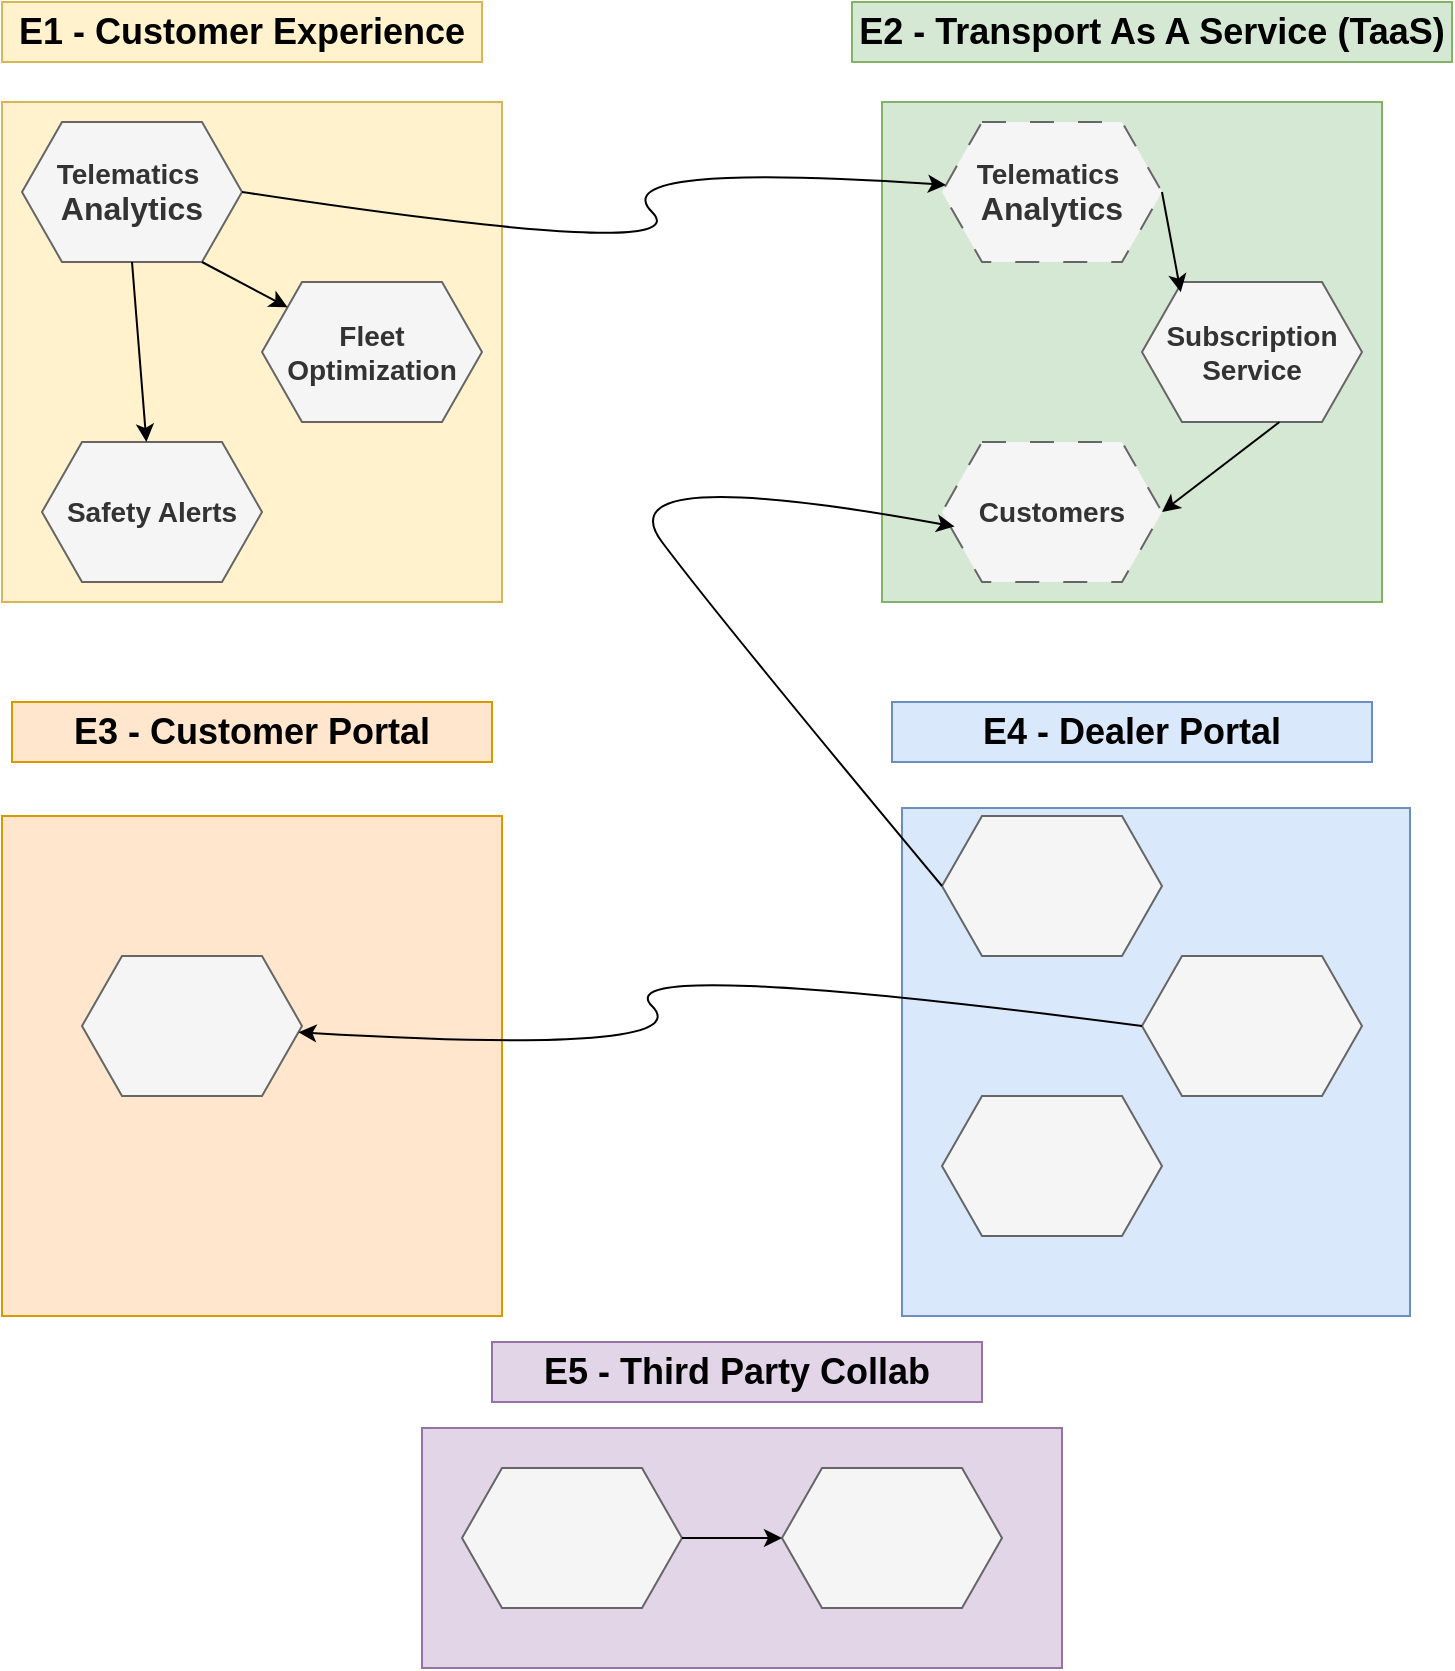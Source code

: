 <mxfile version="24.0.7" type="github">
  <diagram name="Page-1" id="Uu3tPtmgaI5sihdkJMdt">
    <mxGraphModel dx="1002" dy="588" grid="1" gridSize="10" guides="1" tooltips="1" connect="1" arrows="1" fold="1" page="1" pageScale="1" pageWidth="850" pageHeight="1100" math="0" shadow="0">
      <root>
        <mxCell id="0" />
        <mxCell id="1" parent="0" />
        <mxCell id="a_6QB2IHkhixvMgeJ1G--1" value="" style="whiteSpace=wrap;html=1;aspect=fixed;fillColor=#fff2cc;strokeColor=#d6b656;" vertex="1" parent="1">
          <mxGeometry x="100" y="100" width="250" height="250" as="geometry" />
        </mxCell>
        <mxCell id="a_6QB2IHkhixvMgeJ1G--2" value="" style="whiteSpace=wrap;html=1;aspect=fixed;fillColor=#d5e8d4;strokeColor=#82b366;" vertex="1" parent="1">
          <mxGeometry x="540" y="100" width="250" height="250" as="geometry" />
        </mxCell>
        <mxCell id="a_6QB2IHkhixvMgeJ1G--3" value="" style="whiteSpace=wrap;html=1;aspect=fixed;fillColor=#dae8fc;strokeColor=#6c8ebf;" vertex="1" parent="1">
          <mxGeometry x="550" y="453" width="254" height="254" as="geometry" />
        </mxCell>
        <mxCell id="a_6QB2IHkhixvMgeJ1G--4" value="" style="whiteSpace=wrap;html=1;aspect=fixed;fillColor=#ffe6cc;strokeColor=#d79b00;" vertex="1" parent="1">
          <mxGeometry x="100" y="457" width="250" height="250" as="geometry" />
        </mxCell>
        <mxCell id="a_6QB2IHkhixvMgeJ1G--6" value="" style="rounded=0;whiteSpace=wrap;html=1;fillColor=#e1d5e7;strokeColor=#9673a6;" vertex="1" parent="1">
          <mxGeometry x="310" y="763" width="320" height="120" as="geometry" />
        </mxCell>
        <mxCell id="a_6QB2IHkhixvMgeJ1G--7" value="&lt;b&gt;&lt;font style=&quot;font-size: 14px;&quot;&gt;Telematics&amp;nbsp;&lt;/font&gt;&lt;/b&gt;&lt;div&gt;&lt;b&gt;&lt;font size=&quot;3&quot;&gt;Analytics&lt;/font&gt;&lt;/b&gt;&lt;/div&gt;" style="shape=hexagon;perimeter=hexagonPerimeter2;whiteSpace=wrap;html=1;fixedSize=1;fillColor=#f5f5f5;fontColor=#333333;strokeColor=#666666;" vertex="1" parent="1">
          <mxGeometry x="110" y="110" width="110" height="70" as="geometry" />
        </mxCell>
        <mxCell id="a_6QB2IHkhixvMgeJ1G--8" value="&lt;b&gt;&lt;font style=&quot;font-size: 14px;&quot;&gt;Fleet Optimization&lt;/font&gt;&lt;/b&gt;" style="shape=hexagon;perimeter=hexagonPerimeter2;whiteSpace=wrap;html=1;fixedSize=1;fillColor=#f5f5f5;fontColor=#333333;strokeColor=#666666;" vertex="1" parent="1">
          <mxGeometry x="230" y="190" width="110" height="70" as="geometry" />
        </mxCell>
        <mxCell id="a_6QB2IHkhixvMgeJ1G--9" value="&lt;b&gt;&lt;font style=&quot;font-size: 14px;&quot;&gt;Safety Alerts&lt;/font&gt;&lt;/b&gt;" style="shape=hexagon;perimeter=hexagonPerimeter2;whiteSpace=wrap;html=1;fixedSize=1;fillColor=#f5f5f5;fontColor=#333333;strokeColor=#666666;" vertex="1" parent="1">
          <mxGeometry x="120" y="270" width="110" height="70" as="geometry" />
        </mxCell>
        <mxCell id="a_6QB2IHkhixvMgeJ1G--10" value="&lt;b&gt;&lt;font style=&quot;font-size: 14px;&quot;&gt;Subscription Service&lt;/font&gt;&lt;/b&gt;" style="shape=hexagon;perimeter=hexagonPerimeter2;whiteSpace=wrap;html=1;fixedSize=1;fillColor=#f5f5f5;fontColor=#333333;strokeColor=#666666;" vertex="1" parent="1">
          <mxGeometry x="670" y="190" width="110" height="70" as="geometry" />
        </mxCell>
        <mxCell id="a_6QB2IHkhixvMgeJ1G--11" value="&lt;b&gt;&lt;font style=&quot;font-size: 14px;&quot;&gt;Telematics&amp;nbsp;&lt;/font&gt;&lt;/b&gt;&lt;div&gt;&lt;b&gt;&lt;font size=&quot;3&quot;&gt;Analytics&lt;/font&gt;&lt;/b&gt;&lt;/div&gt;" style="shape=hexagon;perimeter=hexagonPerimeter2;whiteSpace=wrap;html=1;fixedSize=1;dashed=1;dashPattern=12 12;fillColor=#f5f5f5;fontColor=#333333;strokeColor=#666666;" vertex="1" parent="1">
          <mxGeometry x="570" y="110" width="110" height="70" as="geometry" />
        </mxCell>
        <mxCell id="a_6QB2IHkhixvMgeJ1G--12" value="&lt;font style=&quot;font-size: 14px;&quot;&gt;&lt;b&gt;Customers&lt;/b&gt;&lt;/font&gt;" style="shape=hexagon;perimeter=hexagonPerimeter2;whiteSpace=wrap;html=1;fixedSize=1;dashed=1;dashPattern=12 12;fillColor=#f5f5f5;fontColor=#333333;strokeColor=#666666;" vertex="1" parent="1">
          <mxGeometry x="570" y="270" width="110" height="70" as="geometry" />
        </mxCell>
        <mxCell id="a_6QB2IHkhixvMgeJ1G--13" value="" style="shape=hexagon;perimeter=hexagonPerimeter2;whiteSpace=wrap;html=1;fixedSize=1;fillColor=#f5f5f5;fontColor=#333333;strokeColor=#666666;" vertex="1" parent="1">
          <mxGeometry x="140" y="527" width="110" height="70" as="geometry" />
        </mxCell>
        <mxCell id="a_6QB2IHkhixvMgeJ1G--14" value="" style="shape=hexagon;perimeter=hexagonPerimeter2;whiteSpace=wrap;html=1;fixedSize=1;fillColor=#f5f5f5;fontColor=#333333;strokeColor=#666666;" vertex="1" parent="1">
          <mxGeometry x="570" y="457" width="110" height="70" as="geometry" />
        </mxCell>
        <mxCell id="a_6QB2IHkhixvMgeJ1G--15" value="" style="shape=hexagon;perimeter=hexagonPerimeter2;whiteSpace=wrap;html=1;fixedSize=1;fillColor=#f5f5f5;fontColor=#333333;strokeColor=#666666;" vertex="1" parent="1">
          <mxGeometry x="670" y="527" width="110" height="70" as="geometry" />
        </mxCell>
        <mxCell id="a_6QB2IHkhixvMgeJ1G--16" value="" style="shape=hexagon;perimeter=hexagonPerimeter2;whiteSpace=wrap;html=1;fixedSize=1;fillColor=#f5f5f5;fontColor=#333333;strokeColor=#666666;" vertex="1" parent="1">
          <mxGeometry x="570" y="597" width="110" height="70" as="geometry" />
        </mxCell>
        <mxCell id="a_6QB2IHkhixvMgeJ1G--17" value="" style="shape=hexagon;perimeter=hexagonPerimeter2;whiteSpace=wrap;html=1;fixedSize=1;fillColor=#f5f5f5;fontColor=#333333;strokeColor=#666666;" vertex="1" parent="1">
          <mxGeometry x="330" y="783" width="110" height="70" as="geometry" />
        </mxCell>
        <mxCell id="a_6QB2IHkhixvMgeJ1G--18" value="" style="shape=hexagon;perimeter=hexagonPerimeter2;whiteSpace=wrap;html=1;fixedSize=1;fillColor=#f5f5f5;fontColor=#333333;strokeColor=#666666;" vertex="1" parent="1">
          <mxGeometry x="490" y="783" width="110" height="70" as="geometry" />
        </mxCell>
        <mxCell id="a_6QB2IHkhixvMgeJ1G--21" value="" style="curved=1;endArrow=classic;html=1;rounded=0;entryX=0.057;entryY=0.604;entryDx=0;entryDy=0;entryPerimeter=0;exitX=0;exitY=0.5;exitDx=0;exitDy=0;" edge="1" parent="1" source="a_6QB2IHkhixvMgeJ1G--14" target="a_6QB2IHkhixvMgeJ1G--12">
          <mxGeometry width="50" height="50" relative="1" as="geometry">
            <mxPoint x="520" y="370" as="sourcePoint" />
            <mxPoint x="450" y="280" as="targetPoint" />
            <Array as="points">
              <mxPoint x="460" y="360" />
              <mxPoint x="400" y="280" />
            </Array>
          </mxGeometry>
        </mxCell>
        <mxCell id="a_6QB2IHkhixvMgeJ1G--22" value="" style="curved=1;endArrow=classic;html=1;rounded=0;exitX=1;exitY=0.5;exitDx=0;exitDy=0;" edge="1" parent="1" source="a_6QB2IHkhixvMgeJ1G--7" target="a_6QB2IHkhixvMgeJ1G--11">
          <mxGeometry width="50" height="50" relative="1" as="geometry">
            <mxPoint x="400" y="180" as="sourcePoint" />
            <mxPoint x="450" y="130" as="targetPoint" />
            <Array as="points">
              <mxPoint x="450" y="180" />
              <mxPoint x="400" y="130" />
            </Array>
          </mxGeometry>
        </mxCell>
        <mxCell id="a_6QB2IHkhixvMgeJ1G--23" value="" style="curved=1;endArrow=classic;html=1;rounded=0;exitX=0;exitY=0.5;exitDx=0;exitDy=0;" edge="1" parent="1" source="a_6QB2IHkhixvMgeJ1G--15" target="a_6QB2IHkhixvMgeJ1G--13">
          <mxGeometry width="50" height="50" relative="1" as="geometry">
            <mxPoint x="450" y="527" as="sourcePoint" />
            <mxPoint x="400" y="577" as="targetPoint" />
            <Array as="points">
              <mxPoint x="400" y="527" />
              <mxPoint x="450" y="577" />
            </Array>
          </mxGeometry>
        </mxCell>
        <mxCell id="a_6QB2IHkhixvMgeJ1G--25" value="" style="endArrow=classic;html=1;rounded=0;exitX=1;exitY=0.5;exitDx=0;exitDy=0;entryX=0;entryY=0.5;entryDx=0;entryDy=0;" edge="1" parent="1" source="a_6QB2IHkhixvMgeJ1G--17" target="a_6QB2IHkhixvMgeJ1G--18">
          <mxGeometry width="50" height="50" relative="1" as="geometry">
            <mxPoint x="400" y="723" as="sourcePoint" />
            <mxPoint x="450" y="673" as="targetPoint" />
          </mxGeometry>
        </mxCell>
        <mxCell id="a_6QB2IHkhixvMgeJ1G--26" value="" style="endArrow=classic;html=1;rounded=0;exitX=0.5;exitY=1;exitDx=0;exitDy=0;" edge="1" parent="1" source="a_6QB2IHkhixvMgeJ1G--7" target="a_6QB2IHkhixvMgeJ1G--9">
          <mxGeometry width="50" height="50" relative="1" as="geometry">
            <mxPoint x="400" y="240" as="sourcePoint" />
            <mxPoint x="450" y="190" as="targetPoint" />
          </mxGeometry>
        </mxCell>
        <mxCell id="a_6QB2IHkhixvMgeJ1G--27" value="" style="endArrow=classic;html=1;rounded=0;exitX=0.818;exitY=1;exitDx=0;exitDy=0;exitPerimeter=0;" edge="1" parent="1" source="a_6QB2IHkhixvMgeJ1G--7" target="a_6QB2IHkhixvMgeJ1G--8">
          <mxGeometry width="50" height="50" relative="1" as="geometry">
            <mxPoint x="175" y="190" as="sourcePoint" />
            <mxPoint x="182" y="280" as="targetPoint" />
          </mxGeometry>
        </mxCell>
        <mxCell id="a_6QB2IHkhixvMgeJ1G--28" value="" style="endArrow=classic;html=1;rounded=0;exitX=1;exitY=0.5;exitDx=0;exitDy=0;entryX=0.176;entryY=0.073;entryDx=0;entryDy=0;entryPerimeter=0;" edge="1" parent="1" source="a_6QB2IHkhixvMgeJ1G--11" target="a_6QB2IHkhixvMgeJ1G--10">
          <mxGeometry width="50" height="50" relative="1" as="geometry">
            <mxPoint x="210" y="190" as="sourcePoint" />
            <mxPoint x="253" y="213" as="targetPoint" />
          </mxGeometry>
        </mxCell>
        <mxCell id="a_6QB2IHkhixvMgeJ1G--29" value="" style="endArrow=classic;html=1;rounded=0;entryX=1;entryY=0.5;entryDx=0;entryDy=0;exitX=0.625;exitY=1;exitDx=0;exitDy=0;" edge="1" parent="1" source="a_6QB2IHkhixvMgeJ1G--10" target="a_6QB2IHkhixvMgeJ1G--12">
          <mxGeometry width="50" height="50" relative="1" as="geometry">
            <mxPoint x="690" y="155" as="sourcePoint" />
            <mxPoint x="699" y="205" as="targetPoint" />
          </mxGeometry>
        </mxCell>
        <mxCell id="a_6QB2IHkhixvMgeJ1G--30" value="&lt;font style=&quot;font-size: 18px;&quot;&gt;&lt;b&gt;E1 - Customer Experience&lt;/b&gt;&lt;/font&gt;" style="text;html=1;align=center;verticalAlign=middle;whiteSpace=wrap;rounded=0;fillColor=#fff2cc;strokeColor=#d6b656;" vertex="1" parent="1">
          <mxGeometry x="100" y="50" width="240" height="30" as="geometry" />
        </mxCell>
        <mxCell id="a_6QB2IHkhixvMgeJ1G--31" value="&lt;font style=&quot;font-size: 18px;&quot;&gt;&lt;b&gt;E2 - Transport As A Service (TaaS)&lt;/b&gt;&lt;/font&gt;" style="text;html=1;align=center;verticalAlign=middle;whiteSpace=wrap;rounded=0;fillColor=#d5e8d4;strokeColor=#82b366;" vertex="1" parent="1">
          <mxGeometry x="525" y="50" width="300" height="30" as="geometry" />
        </mxCell>
        <mxCell id="a_6QB2IHkhixvMgeJ1G--32" value="&lt;font style=&quot;font-size: 18px;&quot;&gt;&lt;b&gt;E3 - Customer Portal&lt;/b&gt;&lt;/font&gt;" style="text;html=1;align=center;verticalAlign=middle;whiteSpace=wrap;rounded=0;fillColor=#ffe6cc;strokeColor=#d79b00;" vertex="1" parent="1">
          <mxGeometry x="105" y="400" width="240" height="30" as="geometry" />
        </mxCell>
        <mxCell id="a_6QB2IHkhixvMgeJ1G--33" value="&lt;font style=&quot;font-size: 18px;&quot;&gt;&lt;b&gt;E4 - Dealer Portal&lt;/b&gt;&lt;/font&gt;" style="text;html=1;align=center;verticalAlign=middle;whiteSpace=wrap;rounded=0;fillColor=#dae8fc;strokeColor=#6c8ebf;" vertex="1" parent="1">
          <mxGeometry x="545" y="400" width="240" height="30" as="geometry" />
        </mxCell>
        <mxCell id="a_6QB2IHkhixvMgeJ1G--34" value="&lt;font style=&quot;font-size: 18px;&quot;&gt;&lt;b&gt;E5 - Third Party Collab&lt;/b&gt;&lt;/font&gt;" style="text;html=1;align=center;verticalAlign=middle;whiteSpace=wrap;rounded=0;fillColor=#e1d5e7;strokeColor=#9673a6;" vertex="1" parent="1">
          <mxGeometry x="345" y="720" width="245" height="30" as="geometry" />
        </mxCell>
      </root>
    </mxGraphModel>
  </diagram>
</mxfile>
